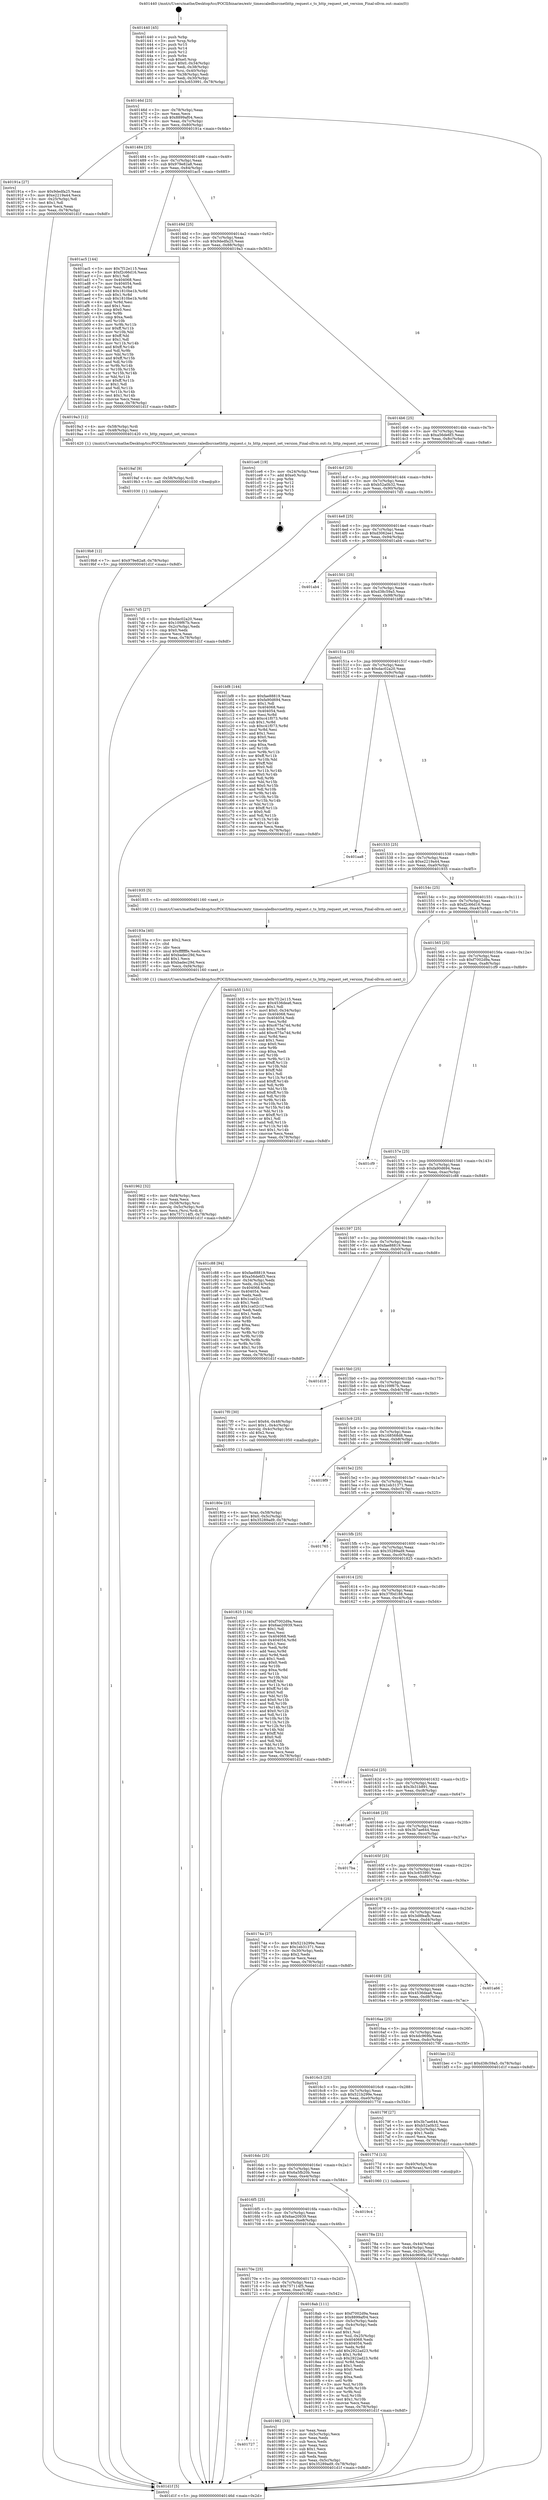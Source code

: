 digraph "0x401440" {
  label = "0x401440 (/mnt/c/Users/mathe/Desktop/tcc/POCII/binaries/extr_timescaledbsrcnethttp_request.c_ts_http_request_set_version_Final-ollvm.out::main(0))"
  labelloc = "t"
  node[shape=record]

  Entry [label="",width=0.3,height=0.3,shape=circle,fillcolor=black,style=filled]
  "0x40146d" [label="{
     0x40146d [23]\l
     | [instrs]\l
     &nbsp;&nbsp;0x40146d \<+3\>: mov -0x78(%rbp),%eax\l
     &nbsp;&nbsp;0x401470 \<+2\>: mov %eax,%ecx\l
     &nbsp;&nbsp;0x401472 \<+6\>: sub $0x8899af04,%ecx\l
     &nbsp;&nbsp;0x401478 \<+3\>: mov %eax,-0x7c(%rbp)\l
     &nbsp;&nbsp;0x40147b \<+3\>: mov %ecx,-0x80(%rbp)\l
     &nbsp;&nbsp;0x40147e \<+6\>: je 000000000040191a \<main+0x4da\>\l
  }"]
  "0x40191a" [label="{
     0x40191a [27]\l
     | [instrs]\l
     &nbsp;&nbsp;0x40191a \<+5\>: mov $0x9dedfa25,%eax\l
     &nbsp;&nbsp;0x40191f \<+5\>: mov $0xe2219a44,%ecx\l
     &nbsp;&nbsp;0x401924 \<+3\>: mov -0x25(%rbp),%dl\l
     &nbsp;&nbsp;0x401927 \<+3\>: test $0x1,%dl\l
     &nbsp;&nbsp;0x40192a \<+3\>: cmovne %ecx,%eax\l
     &nbsp;&nbsp;0x40192d \<+3\>: mov %eax,-0x78(%rbp)\l
     &nbsp;&nbsp;0x401930 \<+5\>: jmp 0000000000401d1f \<main+0x8df\>\l
  }"]
  "0x401484" [label="{
     0x401484 [25]\l
     | [instrs]\l
     &nbsp;&nbsp;0x401484 \<+5\>: jmp 0000000000401489 \<main+0x49\>\l
     &nbsp;&nbsp;0x401489 \<+3\>: mov -0x7c(%rbp),%eax\l
     &nbsp;&nbsp;0x40148c \<+5\>: sub $0x979e82a8,%eax\l
     &nbsp;&nbsp;0x401491 \<+6\>: mov %eax,-0x84(%rbp)\l
     &nbsp;&nbsp;0x401497 \<+6\>: je 0000000000401ac5 \<main+0x685\>\l
  }"]
  Exit [label="",width=0.3,height=0.3,shape=circle,fillcolor=black,style=filled,peripheries=2]
  "0x401ac5" [label="{
     0x401ac5 [144]\l
     | [instrs]\l
     &nbsp;&nbsp;0x401ac5 \<+5\>: mov $0x7f12e115,%eax\l
     &nbsp;&nbsp;0x401aca \<+5\>: mov $0xf2c66d16,%ecx\l
     &nbsp;&nbsp;0x401acf \<+2\>: mov $0x1,%dl\l
     &nbsp;&nbsp;0x401ad1 \<+7\>: mov 0x404068,%esi\l
     &nbsp;&nbsp;0x401ad8 \<+7\>: mov 0x404054,%edi\l
     &nbsp;&nbsp;0x401adf \<+3\>: mov %esi,%r8d\l
     &nbsp;&nbsp;0x401ae2 \<+7\>: add $0x1810be1b,%r8d\l
     &nbsp;&nbsp;0x401ae9 \<+4\>: sub $0x1,%r8d\l
     &nbsp;&nbsp;0x401aed \<+7\>: sub $0x1810be1b,%r8d\l
     &nbsp;&nbsp;0x401af4 \<+4\>: imul %r8d,%esi\l
     &nbsp;&nbsp;0x401af8 \<+3\>: and $0x1,%esi\l
     &nbsp;&nbsp;0x401afb \<+3\>: cmp $0x0,%esi\l
     &nbsp;&nbsp;0x401afe \<+4\>: sete %r9b\l
     &nbsp;&nbsp;0x401b02 \<+3\>: cmp $0xa,%edi\l
     &nbsp;&nbsp;0x401b05 \<+4\>: setl %r10b\l
     &nbsp;&nbsp;0x401b09 \<+3\>: mov %r9b,%r11b\l
     &nbsp;&nbsp;0x401b0c \<+4\>: xor $0xff,%r11b\l
     &nbsp;&nbsp;0x401b10 \<+3\>: mov %r10b,%bl\l
     &nbsp;&nbsp;0x401b13 \<+3\>: xor $0xff,%bl\l
     &nbsp;&nbsp;0x401b16 \<+3\>: xor $0x1,%dl\l
     &nbsp;&nbsp;0x401b19 \<+3\>: mov %r11b,%r14b\l
     &nbsp;&nbsp;0x401b1c \<+4\>: and $0xff,%r14b\l
     &nbsp;&nbsp;0x401b20 \<+3\>: and %dl,%r9b\l
     &nbsp;&nbsp;0x401b23 \<+3\>: mov %bl,%r15b\l
     &nbsp;&nbsp;0x401b26 \<+4\>: and $0xff,%r15b\l
     &nbsp;&nbsp;0x401b2a \<+3\>: and %dl,%r10b\l
     &nbsp;&nbsp;0x401b2d \<+3\>: or %r9b,%r14b\l
     &nbsp;&nbsp;0x401b30 \<+3\>: or %r10b,%r15b\l
     &nbsp;&nbsp;0x401b33 \<+3\>: xor %r15b,%r14b\l
     &nbsp;&nbsp;0x401b36 \<+3\>: or %bl,%r11b\l
     &nbsp;&nbsp;0x401b39 \<+4\>: xor $0xff,%r11b\l
     &nbsp;&nbsp;0x401b3d \<+3\>: or $0x1,%dl\l
     &nbsp;&nbsp;0x401b40 \<+3\>: and %dl,%r11b\l
     &nbsp;&nbsp;0x401b43 \<+3\>: or %r11b,%r14b\l
     &nbsp;&nbsp;0x401b46 \<+4\>: test $0x1,%r14b\l
     &nbsp;&nbsp;0x401b4a \<+3\>: cmovne %ecx,%eax\l
     &nbsp;&nbsp;0x401b4d \<+3\>: mov %eax,-0x78(%rbp)\l
     &nbsp;&nbsp;0x401b50 \<+5\>: jmp 0000000000401d1f \<main+0x8df\>\l
  }"]
  "0x40149d" [label="{
     0x40149d [25]\l
     | [instrs]\l
     &nbsp;&nbsp;0x40149d \<+5\>: jmp 00000000004014a2 \<main+0x62\>\l
     &nbsp;&nbsp;0x4014a2 \<+3\>: mov -0x7c(%rbp),%eax\l
     &nbsp;&nbsp;0x4014a5 \<+5\>: sub $0x9dedfa25,%eax\l
     &nbsp;&nbsp;0x4014aa \<+6\>: mov %eax,-0x88(%rbp)\l
     &nbsp;&nbsp;0x4014b0 \<+6\>: je 00000000004019a3 \<main+0x563\>\l
  }"]
  "0x4019b8" [label="{
     0x4019b8 [12]\l
     | [instrs]\l
     &nbsp;&nbsp;0x4019b8 \<+7\>: movl $0x979e82a8,-0x78(%rbp)\l
     &nbsp;&nbsp;0x4019bf \<+5\>: jmp 0000000000401d1f \<main+0x8df\>\l
  }"]
  "0x4019a3" [label="{
     0x4019a3 [12]\l
     | [instrs]\l
     &nbsp;&nbsp;0x4019a3 \<+4\>: mov -0x58(%rbp),%rdi\l
     &nbsp;&nbsp;0x4019a7 \<+3\>: mov -0x48(%rbp),%esi\l
     &nbsp;&nbsp;0x4019aa \<+5\>: call 0000000000401420 \<ts_http_request_set_version\>\l
     | [calls]\l
     &nbsp;&nbsp;0x401420 \{1\} (/mnt/c/Users/mathe/Desktop/tcc/POCII/binaries/extr_timescaledbsrcnethttp_request.c_ts_http_request_set_version_Final-ollvm.out::ts_http_request_set_version)\l
  }"]
  "0x4014b6" [label="{
     0x4014b6 [25]\l
     | [instrs]\l
     &nbsp;&nbsp;0x4014b6 \<+5\>: jmp 00000000004014bb \<main+0x7b\>\l
     &nbsp;&nbsp;0x4014bb \<+3\>: mov -0x7c(%rbp),%eax\l
     &nbsp;&nbsp;0x4014be \<+5\>: sub $0xa56de6f3,%eax\l
     &nbsp;&nbsp;0x4014c3 \<+6\>: mov %eax,-0x8c(%rbp)\l
     &nbsp;&nbsp;0x4014c9 \<+6\>: je 0000000000401ce6 \<main+0x8a6\>\l
  }"]
  "0x4019af" [label="{
     0x4019af [9]\l
     | [instrs]\l
     &nbsp;&nbsp;0x4019af \<+4\>: mov -0x58(%rbp),%rdi\l
     &nbsp;&nbsp;0x4019b3 \<+5\>: call 0000000000401030 \<free@plt\>\l
     | [calls]\l
     &nbsp;&nbsp;0x401030 \{1\} (unknown)\l
  }"]
  "0x401ce6" [label="{
     0x401ce6 [19]\l
     | [instrs]\l
     &nbsp;&nbsp;0x401ce6 \<+3\>: mov -0x24(%rbp),%eax\l
     &nbsp;&nbsp;0x401ce9 \<+7\>: add $0xe0,%rsp\l
     &nbsp;&nbsp;0x401cf0 \<+1\>: pop %rbx\l
     &nbsp;&nbsp;0x401cf1 \<+2\>: pop %r12\l
     &nbsp;&nbsp;0x401cf3 \<+2\>: pop %r14\l
     &nbsp;&nbsp;0x401cf5 \<+2\>: pop %r15\l
     &nbsp;&nbsp;0x401cf7 \<+1\>: pop %rbp\l
     &nbsp;&nbsp;0x401cf8 \<+1\>: ret\l
  }"]
  "0x4014cf" [label="{
     0x4014cf [25]\l
     | [instrs]\l
     &nbsp;&nbsp;0x4014cf \<+5\>: jmp 00000000004014d4 \<main+0x94\>\l
     &nbsp;&nbsp;0x4014d4 \<+3\>: mov -0x7c(%rbp),%eax\l
     &nbsp;&nbsp;0x4014d7 \<+5\>: sub $0xb52a0b32,%eax\l
     &nbsp;&nbsp;0x4014dc \<+6\>: mov %eax,-0x90(%rbp)\l
     &nbsp;&nbsp;0x4014e2 \<+6\>: je 00000000004017d5 \<main+0x395\>\l
  }"]
  "0x401727" [label="{
     0x401727\l
  }", style=dashed]
  "0x4017d5" [label="{
     0x4017d5 [27]\l
     | [instrs]\l
     &nbsp;&nbsp;0x4017d5 \<+5\>: mov $0xdac02a20,%eax\l
     &nbsp;&nbsp;0x4017da \<+5\>: mov $0x109f67b,%ecx\l
     &nbsp;&nbsp;0x4017df \<+3\>: mov -0x2c(%rbp),%edx\l
     &nbsp;&nbsp;0x4017e2 \<+3\>: cmp $0x0,%edx\l
     &nbsp;&nbsp;0x4017e5 \<+3\>: cmove %ecx,%eax\l
     &nbsp;&nbsp;0x4017e8 \<+3\>: mov %eax,-0x78(%rbp)\l
     &nbsp;&nbsp;0x4017eb \<+5\>: jmp 0000000000401d1f \<main+0x8df\>\l
  }"]
  "0x4014e8" [label="{
     0x4014e8 [25]\l
     | [instrs]\l
     &nbsp;&nbsp;0x4014e8 \<+5\>: jmp 00000000004014ed \<main+0xad\>\l
     &nbsp;&nbsp;0x4014ed \<+3\>: mov -0x7c(%rbp),%eax\l
     &nbsp;&nbsp;0x4014f0 \<+5\>: sub $0xd3062ee1,%eax\l
     &nbsp;&nbsp;0x4014f5 \<+6\>: mov %eax,-0x94(%rbp)\l
     &nbsp;&nbsp;0x4014fb \<+6\>: je 0000000000401ab4 \<main+0x674\>\l
  }"]
  "0x401982" [label="{
     0x401982 [33]\l
     | [instrs]\l
     &nbsp;&nbsp;0x401982 \<+2\>: xor %eax,%eax\l
     &nbsp;&nbsp;0x401984 \<+3\>: mov -0x5c(%rbp),%ecx\l
     &nbsp;&nbsp;0x401987 \<+2\>: mov %eax,%edx\l
     &nbsp;&nbsp;0x401989 \<+2\>: sub %ecx,%edx\l
     &nbsp;&nbsp;0x40198b \<+2\>: mov %eax,%ecx\l
     &nbsp;&nbsp;0x40198d \<+3\>: sub $0x1,%ecx\l
     &nbsp;&nbsp;0x401990 \<+2\>: add %ecx,%edx\l
     &nbsp;&nbsp;0x401992 \<+2\>: sub %edx,%eax\l
     &nbsp;&nbsp;0x401994 \<+3\>: mov %eax,-0x5c(%rbp)\l
     &nbsp;&nbsp;0x401997 \<+7\>: movl $0x35289ad9,-0x78(%rbp)\l
     &nbsp;&nbsp;0x40199e \<+5\>: jmp 0000000000401d1f \<main+0x8df\>\l
  }"]
  "0x401ab4" [label="{
     0x401ab4\l
  }", style=dashed]
  "0x401501" [label="{
     0x401501 [25]\l
     | [instrs]\l
     &nbsp;&nbsp;0x401501 \<+5\>: jmp 0000000000401506 \<main+0xc6\>\l
     &nbsp;&nbsp;0x401506 \<+3\>: mov -0x7c(%rbp),%eax\l
     &nbsp;&nbsp;0x401509 \<+5\>: sub $0xd38c59a5,%eax\l
     &nbsp;&nbsp;0x40150e \<+6\>: mov %eax,-0x98(%rbp)\l
     &nbsp;&nbsp;0x401514 \<+6\>: je 0000000000401bf8 \<main+0x7b8\>\l
  }"]
  "0x401962" [label="{
     0x401962 [32]\l
     | [instrs]\l
     &nbsp;&nbsp;0x401962 \<+6\>: mov -0xf4(%rbp),%ecx\l
     &nbsp;&nbsp;0x401968 \<+3\>: imul %eax,%ecx\l
     &nbsp;&nbsp;0x40196b \<+4\>: mov -0x58(%rbp),%rsi\l
     &nbsp;&nbsp;0x40196f \<+4\>: movslq -0x5c(%rbp),%rdi\l
     &nbsp;&nbsp;0x401973 \<+3\>: mov %ecx,(%rsi,%rdi,4)\l
     &nbsp;&nbsp;0x401976 \<+7\>: movl $0x757114f5,-0x78(%rbp)\l
     &nbsp;&nbsp;0x40197d \<+5\>: jmp 0000000000401d1f \<main+0x8df\>\l
  }"]
  "0x401bf8" [label="{
     0x401bf8 [144]\l
     | [instrs]\l
     &nbsp;&nbsp;0x401bf8 \<+5\>: mov $0xfae88819,%eax\l
     &nbsp;&nbsp;0x401bfd \<+5\>: mov $0xfa90d694,%ecx\l
     &nbsp;&nbsp;0x401c02 \<+2\>: mov $0x1,%dl\l
     &nbsp;&nbsp;0x401c04 \<+7\>: mov 0x404068,%esi\l
     &nbsp;&nbsp;0x401c0b \<+7\>: mov 0x404054,%edi\l
     &nbsp;&nbsp;0x401c12 \<+3\>: mov %esi,%r8d\l
     &nbsp;&nbsp;0x401c15 \<+7\>: add $0xc41f073,%r8d\l
     &nbsp;&nbsp;0x401c1c \<+4\>: sub $0x1,%r8d\l
     &nbsp;&nbsp;0x401c20 \<+7\>: sub $0xc41f073,%r8d\l
     &nbsp;&nbsp;0x401c27 \<+4\>: imul %r8d,%esi\l
     &nbsp;&nbsp;0x401c2b \<+3\>: and $0x1,%esi\l
     &nbsp;&nbsp;0x401c2e \<+3\>: cmp $0x0,%esi\l
     &nbsp;&nbsp;0x401c31 \<+4\>: sete %r9b\l
     &nbsp;&nbsp;0x401c35 \<+3\>: cmp $0xa,%edi\l
     &nbsp;&nbsp;0x401c38 \<+4\>: setl %r10b\l
     &nbsp;&nbsp;0x401c3c \<+3\>: mov %r9b,%r11b\l
     &nbsp;&nbsp;0x401c3f \<+4\>: xor $0xff,%r11b\l
     &nbsp;&nbsp;0x401c43 \<+3\>: mov %r10b,%bl\l
     &nbsp;&nbsp;0x401c46 \<+3\>: xor $0xff,%bl\l
     &nbsp;&nbsp;0x401c49 \<+3\>: xor $0x0,%dl\l
     &nbsp;&nbsp;0x401c4c \<+3\>: mov %r11b,%r14b\l
     &nbsp;&nbsp;0x401c4f \<+4\>: and $0x0,%r14b\l
     &nbsp;&nbsp;0x401c53 \<+3\>: and %dl,%r9b\l
     &nbsp;&nbsp;0x401c56 \<+3\>: mov %bl,%r15b\l
     &nbsp;&nbsp;0x401c59 \<+4\>: and $0x0,%r15b\l
     &nbsp;&nbsp;0x401c5d \<+3\>: and %dl,%r10b\l
     &nbsp;&nbsp;0x401c60 \<+3\>: or %r9b,%r14b\l
     &nbsp;&nbsp;0x401c63 \<+3\>: or %r10b,%r15b\l
     &nbsp;&nbsp;0x401c66 \<+3\>: xor %r15b,%r14b\l
     &nbsp;&nbsp;0x401c69 \<+3\>: or %bl,%r11b\l
     &nbsp;&nbsp;0x401c6c \<+4\>: xor $0xff,%r11b\l
     &nbsp;&nbsp;0x401c70 \<+3\>: or $0x0,%dl\l
     &nbsp;&nbsp;0x401c73 \<+3\>: and %dl,%r11b\l
     &nbsp;&nbsp;0x401c76 \<+3\>: or %r11b,%r14b\l
     &nbsp;&nbsp;0x401c79 \<+4\>: test $0x1,%r14b\l
     &nbsp;&nbsp;0x401c7d \<+3\>: cmovne %ecx,%eax\l
     &nbsp;&nbsp;0x401c80 \<+3\>: mov %eax,-0x78(%rbp)\l
     &nbsp;&nbsp;0x401c83 \<+5\>: jmp 0000000000401d1f \<main+0x8df\>\l
  }"]
  "0x40151a" [label="{
     0x40151a [25]\l
     | [instrs]\l
     &nbsp;&nbsp;0x40151a \<+5\>: jmp 000000000040151f \<main+0xdf\>\l
     &nbsp;&nbsp;0x40151f \<+3\>: mov -0x7c(%rbp),%eax\l
     &nbsp;&nbsp;0x401522 \<+5\>: sub $0xdac02a20,%eax\l
     &nbsp;&nbsp;0x401527 \<+6\>: mov %eax,-0x9c(%rbp)\l
     &nbsp;&nbsp;0x40152d \<+6\>: je 0000000000401aa8 \<main+0x668\>\l
  }"]
  "0x40193a" [label="{
     0x40193a [40]\l
     | [instrs]\l
     &nbsp;&nbsp;0x40193a \<+5\>: mov $0x2,%ecx\l
     &nbsp;&nbsp;0x40193f \<+1\>: cltd\l
     &nbsp;&nbsp;0x401940 \<+2\>: idiv %ecx\l
     &nbsp;&nbsp;0x401942 \<+6\>: imul $0xfffffffe,%edx,%ecx\l
     &nbsp;&nbsp;0x401948 \<+6\>: add $0xbadec29d,%ecx\l
     &nbsp;&nbsp;0x40194e \<+3\>: add $0x1,%ecx\l
     &nbsp;&nbsp;0x401951 \<+6\>: sub $0xbadec29d,%ecx\l
     &nbsp;&nbsp;0x401957 \<+6\>: mov %ecx,-0xf4(%rbp)\l
     &nbsp;&nbsp;0x40195d \<+5\>: call 0000000000401160 \<next_i\>\l
     | [calls]\l
     &nbsp;&nbsp;0x401160 \{1\} (/mnt/c/Users/mathe/Desktop/tcc/POCII/binaries/extr_timescaledbsrcnethttp_request.c_ts_http_request_set_version_Final-ollvm.out::next_i)\l
  }"]
  "0x401aa8" [label="{
     0x401aa8\l
  }", style=dashed]
  "0x401533" [label="{
     0x401533 [25]\l
     | [instrs]\l
     &nbsp;&nbsp;0x401533 \<+5\>: jmp 0000000000401538 \<main+0xf8\>\l
     &nbsp;&nbsp;0x401538 \<+3\>: mov -0x7c(%rbp),%eax\l
     &nbsp;&nbsp;0x40153b \<+5\>: sub $0xe2219a44,%eax\l
     &nbsp;&nbsp;0x401540 \<+6\>: mov %eax,-0xa0(%rbp)\l
     &nbsp;&nbsp;0x401546 \<+6\>: je 0000000000401935 \<main+0x4f5\>\l
  }"]
  "0x40170e" [label="{
     0x40170e [25]\l
     | [instrs]\l
     &nbsp;&nbsp;0x40170e \<+5\>: jmp 0000000000401713 \<main+0x2d3\>\l
     &nbsp;&nbsp;0x401713 \<+3\>: mov -0x7c(%rbp),%eax\l
     &nbsp;&nbsp;0x401716 \<+5\>: sub $0x757114f5,%eax\l
     &nbsp;&nbsp;0x40171b \<+6\>: mov %eax,-0xec(%rbp)\l
     &nbsp;&nbsp;0x401721 \<+6\>: je 0000000000401982 \<main+0x542\>\l
  }"]
  "0x401935" [label="{
     0x401935 [5]\l
     | [instrs]\l
     &nbsp;&nbsp;0x401935 \<+5\>: call 0000000000401160 \<next_i\>\l
     | [calls]\l
     &nbsp;&nbsp;0x401160 \{1\} (/mnt/c/Users/mathe/Desktop/tcc/POCII/binaries/extr_timescaledbsrcnethttp_request.c_ts_http_request_set_version_Final-ollvm.out::next_i)\l
  }"]
  "0x40154c" [label="{
     0x40154c [25]\l
     | [instrs]\l
     &nbsp;&nbsp;0x40154c \<+5\>: jmp 0000000000401551 \<main+0x111\>\l
     &nbsp;&nbsp;0x401551 \<+3\>: mov -0x7c(%rbp),%eax\l
     &nbsp;&nbsp;0x401554 \<+5\>: sub $0xf2c66d16,%eax\l
     &nbsp;&nbsp;0x401559 \<+6\>: mov %eax,-0xa4(%rbp)\l
     &nbsp;&nbsp;0x40155f \<+6\>: je 0000000000401b55 \<main+0x715\>\l
  }"]
  "0x4018ab" [label="{
     0x4018ab [111]\l
     | [instrs]\l
     &nbsp;&nbsp;0x4018ab \<+5\>: mov $0xf7002d9a,%eax\l
     &nbsp;&nbsp;0x4018b0 \<+5\>: mov $0x8899af04,%ecx\l
     &nbsp;&nbsp;0x4018b5 \<+3\>: mov -0x5c(%rbp),%edx\l
     &nbsp;&nbsp;0x4018b8 \<+3\>: cmp -0x4c(%rbp),%edx\l
     &nbsp;&nbsp;0x4018bb \<+4\>: setl %sil\l
     &nbsp;&nbsp;0x4018bf \<+4\>: and $0x1,%sil\l
     &nbsp;&nbsp;0x4018c3 \<+4\>: mov %sil,-0x25(%rbp)\l
     &nbsp;&nbsp;0x4018c7 \<+7\>: mov 0x404068,%edx\l
     &nbsp;&nbsp;0x4018ce \<+7\>: mov 0x404054,%edi\l
     &nbsp;&nbsp;0x4018d5 \<+3\>: mov %edx,%r8d\l
     &nbsp;&nbsp;0x4018d8 \<+7\>: add $0x2922ad23,%r8d\l
     &nbsp;&nbsp;0x4018df \<+4\>: sub $0x1,%r8d\l
     &nbsp;&nbsp;0x4018e3 \<+7\>: sub $0x2922ad23,%r8d\l
     &nbsp;&nbsp;0x4018ea \<+4\>: imul %r8d,%edx\l
     &nbsp;&nbsp;0x4018ee \<+3\>: and $0x1,%edx\l
     &nbsp;&nbsp;0x4018f1 \<+3\>: cmp $0x0,%edx\l
     &nbsp;&nbsp;0x4018f4 \<+4\>: sete %sil\l
     &nbsp;&nbsp;0x4018f8 \<+3\>: cmp $0xa,%edi\l
     &nbsp;&nbsp;0x4018fb \<+4\>: setl %r9b\l
     &nbsp;&nbsp;0x4018ff \<+3\>: mov %sil,%r10b\l
     &nbsp;&nbsp;0x401902 \<+3\>: and %r9b,%r10b\l
     &nbsp;&nbsp;0x401905 \<+3\>: xor %r9b,%sil\l
     &nbsp;&nbsp;0x401908 \<+3\>: or %sil,%r10b\l
     &nbsp;&nbsp;0x40190b \<+4\>: test $0x1,%r10b\l
     &nbsp;&nbsp;0x40190f \<+3\>: cmovne %ecx,%eax\l
     &nbsp;&nbsp;0x401912 \<+3\>: mov %eax,-0x78(%rbp)\l
     &nbsp;&nbsp;0x401915 \<+5\>: jmp 0000000000401d1f \<main+0x8df\>\l
  }"]
  "0x401b55" [label="{
     0x401b55 [151]\l
     | [instrs]\l
     &nbsp;&nbsp;0x401b55 \<+5\>: mov $0x7f12e115,%eax\l
     &nbsp;&nbsp;0x401b5a \<+5\>: mov $0x4536dea6,%ecx\l
     &nbsp;&nbsp;0x401b5f \<+2\>: mov $0x1,%dl\l
     &nbsp;&nbsp;0x401b61 \<+7\>: movl $0x0,-0x34(%rbp)\l
     &nbsp;&nbsp;0x401b68 \<+7\>: mov 0x404068,%esi\l
     &nbsp;&nbsp;0x401b6f \<+7\>: mov 0x404054,%edi\l
     &nbsp;&nbsp;0x401b76 \<+3\>: mov %esi,%r8d\l
     &nbsp;&nbsp;0x401b79 \<+7\>: sub $0xc675a74d,%r8d\l
     &nbsp;&nbsp;0x401b80 \<+4\>: sub $0x1,%r8d\l
     &nbsp;&nbsp;0x401b84 \<+7\>: add $0xc675a74d,%r8d\l
     &nbsp;&nbsp;0x401b8b \<+4\>: imul %r8d,%esi\l
     &nbsp;&nbsp;0x401b8f \<+3\>: and $0x1,%esi\l
     &nbsp;&nbsp;0x401b92 \<+3\>: cmp $0x0,%esi\l
     &nbsp;&nbsp;0x401b95 \<+4\>: sete %r9b\l
     &nbsp;&nbsp;0x401b99 \<+3\>: cmp $0xa,%edi\l
     &nbsp;&nbsp;0x401b9c \<+4\>: setl %r10b\l
     &nbsp;&nbsp;0x401ba0 \<+3\>: mov %r9b,%r11b\l
     &nbsp;&nbsp;0x401ba3 \<+4\>: xor $0xff,%r11b\l
     &nbsp;&nbsp;0x401ba7 \<+3\>: mov %r10b,%bl\l
     &nbsp;&nbsp;0x401baa \<+3\>: xor $0xff,%bl\l
     &nbsp;&nbsp;0x401bad \<+3\>: xor $0x1,%dl\l
     &nbsp;&nbsp;0x401bb0 \<+3\>: mov %r11b,%r14b\l
     &nbsp;&nbsp;0x401bb3 \<+4\>: and $0xff,%r14b\l
     &nbsp;&nbsp;0x401bb7 \<+3\>: and %dl,%r9b\l
     &nbsp;&nbsp;0x401bba \<+3\>: mov %bl,%r15b\l
     &nbsp;&nbsp;0x401bbd \<+4\>: and $0xff,%r15b\l
     &nbsp;&nbsp;0x401bc1 \<+3\>: and %dl,%r10b\l
     &nbsp;&nbsp;0x401bc4 \<+3\>: or %r9b,%r14b\l
     &nbsp;&nbsp;0x401bc7 \<+3\>: or %r10b,%r15b\l
     &nbsp;&nbsp;0x401bca \<+3\>: xor %r15b,%r14b\l
     &nbsp;&nbsp;0x401bcd \<+3\>: or %bl,%r11b\l
     &nbsp;&nbsp;0x401bd0 \<+4\>: xor $0xff,%r11b\l
     &nbsp;&nbsp;0x401bd4 \<+3\>: or $0x1,%dl\l
     &nbsp;&nbsp;0x401bd7 \<+3\>: and %dl,%r11b\l
     &nbsp;&nbsp;0x401bda \<+3\>: or %r11b,%r14b\l
     &nbsp;&nbsp;0x401bdd \<+4\>: test $0x1,%r14b\l
     &nbsp;&nbsp;0x401be1 \<+3\>: cmovne %ecx,%eax\l
     &nbsp;&nbsp;0x401be4 \<+3\>: mov %eax,-0x78(%rbp)\l
     &nbsp;&nbsp;0x401be7 \<+5\>: jmp 0000000000401d1f \<main+0x8df\>\l
  }"]
  "0x401565" [label="{
     0x401565 [25]\l
     | [instrs]\l
     &nbsp;&nbsp;0x401565 \<+5\>: jmp 000000000040156a \<main+0x12a\>\l
     &nbsp;&nbsp;0x40156a \<+3\>: mov -0x7c(%rbp),%eax\l
     &nbsp;&nbsp;0x40156d \<+5\>: sub $0xf7002d9a,%eax\l
     &nbsp;&nbsp;0x401572 \<+6\>: mov %eax,-0xa8(%rbp)\l
     &nbsp;&nbsp;0x401578 \<+6\>: je 0000000000401cf9 \<main+0x8b9\>\l
  }"]
  "0x4016f5" [label="{
     0x4016f5 [25]\l
     | [instrs]\l
     &nbsp;&nbsp;0x4016f5 \<+5\>: jmp 00000000004016fa \<main+0x2ba\>\l
     &nbsp;&nbsp;0x4016fa \<+3\>: mov -0x7c(%rbp),%eax\l
     &nbsp;&nbsp;0x4016fd \<+5\>: sub $0x6ae20939,%eax\l
     &nbsp;&nbsp;0x401702 \<+6\>: mov %eax,-0xe8(%rbp)\l
     &nbsp;&nbsp;0x401708 \<+6\>: je 00000000004018ab \<main+0x46b\>\l
  }"]
  "0x401cf9" [label="{
     0x401cf9\l
  }", style=dashed]
  "0x40157e" [label="{
     0x40157e [25]\l
     | [instrs]\l
     &nbsp;&nbsp;0x40157e \<+5\>: jmp 0000000000401583 \<main+0x143\>\l
     &nbsp;&nbsp;0x401583 \<+3\>: mov -0x7c(%rbp),%eax\l
     &nbsp;&nbsp;0x401586 \<+5\>: sub $0xfa90d694,%eax\l
     &nbsp;&nbsp;0x40158b \<+6\>: mov %eax,-0xac(%rbp)\l
     &nbsp;&nbsp;0x401591 \<+6\>: je 0000000000401c88 \<main+0x848\>\l
  }"]
  "0x4019c4" [label="{
     0x4019c4\l
  }", style=dashed]
  "0x401c88" [label="{
     0x401c88 [94]\l
     | [instrs]\l
     &nbsp;&nbsp;0x401c88 \<+5\>: mov $0xfae88819,%eax\l
     &nbsp;&nbsp;0x401c8d \<+5\>: mov $0xa56de6f3,%ecx\l
     &nbsp;&nbsp;0x401c92 \<+3\>: mov -0x34(%rbp),%edx\l
     &nbsp;&nbsp;0x401c95 \<+3\>: mov %edx,-0x24(%rbp)\l
     &nbsp;&nbsp;0x401c98 \<+7\>: mov 0x404068,%edx\l
     &nbsp;&nbsp;0x401c9f \<+7\>: mov 0x404054,%esi\l
     &nbsp;&nbsp;0x401ca6 \<+2\>: mov %edx,%edi\l
     &nbsp;&nbsp;0x401ca8 \<+6\>: sub $0x1ca02c1f,%edi\l
     &nbsp;&nbsp;0x401cae \<+3\>: sub $0x1,%edi\l
     &nbsp;&nbsp;0x401cb1 \<+6\>: add $0x1ca02c1f,%edi\l
     &nbsp;&nbsp;0x401cb7 \<+3\>: imul %edi,%edx\l
     &nbsp;&nbsp;0x401cba \<+3\>: and $0x1,%edx\l
     &nbsp;&nbsp;0x401cbd \<+3\>: cmp $0x0,%edx\l
     &nbsp;&nbsp;0x401cc0 \<+4\>: sete %r8b\l
     &nbsp;&nbsp;0x401cc4 \<+3\>: cmp $0xa,%esi\l
     &nbsp;&nbsp;0x401cc7 \<+4\>: setl %r9b\l
     &nbsp;&nbsp;0x401ccb \<+3\>: mov %r8b,%r10b\l
     &nbsp;&nbsp;0x401cce \<+3\>: and %r9b,%r10b\l
     &nbsp;&nbsp;0x401cd1 \<+3\>: xor %r9b,%r8b\l
     &nbsp;&nbsp;0x401cd4 \<+3\>: or %r8b,%r10b\l
     &nbsp;&nbsp;0x401cd7 \<+4\>: test $0x1,%r10b\l
     &nbsp;&nbsp;0x401cdb \<+3\>: cmovne %ecx,%eax\l
     &nbsp;&nbsp;0x401cde \<+3\>: mov %eax,-0x78(%rbp)\l
     &nbsp;&nbsp;0x401ce1 \<+5\>: jmp 0000000000401d1f \<main+0x8df\>\l
  }"]
  "0x401597" [label="{
     0x401597 [25]\l
     | [instrs]\l
     &nbsp;&nbsp;0x401597 \<+5\>: jmp 000000000040159c \<main+0x15c\>\l
     &nbsp;&nbsp;0x40159c \<+3\>: mov -0x7c(%rbp),%eax\l
     &nbsp;&nbsp;0x40159f \<+5\>: sub $0xfae88819,%eax\l
     &nbsp;&nbsp;0x4015a4 \<+6\>: mov %eax,-0xb0(%rbp)\l
     &nbsp;&nbsp;0x4015aa \<+6\>: je 0000000000401d18 \<main+0x8d8\>\l
  }"]
  "0x40180e" [label="{
     0x40180e [23]\l
     | [instrs]\l
     &nbsp;&nbsp;0x40180e \<+4\>: mov %rax,-0x58(%rbp)\l
     &nbsp;&nbsp;0x401812 \<+7\>: movl $0x0,-0x5c(%rbp)\l
     &nbsp;&nbsp;0x401819 \<+7\>: movl $0x35289ad9,-0x78(%rbp)\l
     &nbsp;&nbsp;0x401820 \<+5\>: jmp 0000000000401d1f \<main+0x8df\>\l
  }"]
  "0x401d18" [label="{
     0x401d18\l
  }", style=dashed]
  "0x4015b0" [label="{
     0x4015b0 [25]\l
     | [instrs]\l
     &nbsp;&nbsp;0x4015b0 \<+5\>: jmp 00000000004015b5 \<main+0x175\>\l
     &nbsp;&nbsp;0x4015b5 \<+3\>: mov -0x7c(%rbp),%eax\l
     &nbsp;&nbsp;0x4015b8 \<+5\>: sub $0x109f67b,%eax\l
     &nbsp;&nbsp;0x4015bd \<+6\>: mov %eax,-0xb4(%rbp)\l
     &nbsp;&nbsp;0x4015c3 \<+6\>: je 00000000004017f0 \<main+0x3b0\>\l
  }"]
  "0x40178a" [label="{
     0x40178a [21]\l
     | [instrs]\l
     &nbsp;&nbsp;0x40178a \<+3\>: mov %eax,-0x44(%rbp)\l
     &nbsp;&nbsp;0x40178d \<+3\>: mov -0x44(%rbp),%eax\l
     &nbsp;&nbsp;0x401790 \<+3\>: mov %eax,-0x2c(%rbp)\l
     &nbsp;&nbsp;0x401793 \<+7\>: movl $0x4dc969fa,-0x78(%rbp)\l
     &nbsp;&nbsp;0x40179a \<+5\>: jmp 0000000000401d1f \<main+0x8df\>\l
  }"]
  "0x4017f0" [label="{
     0x4017f0 [30]\l
     | [instrs]\l
     &nbsp;&nbsp;0x4017f0 \<+7\>: movl $0x64,-0x48(%rbp)\l
     &nbsp;&nbsp;0x4017f7 \<+7\>: movl $0x1,-0x4c(%rbp)\l
     &nbsp;&nbsp;0x4017fe \<+4\>: movslq -0x4c(%rbp),%rax\l
     &nbsp;&nbsp;0x401802 \<+4\>: shl $0x2,%rax\l
     &nbsp;&nbsp;0x401806 \<+3\>: mov %rax,%rdi\l
     &nbsp;&nbsp;0x401809 \<+5\>: call 0000000000401050 \<malloc@plt\>\l
     | [calls]\l
     &nbsp;&nbsp;0x401050 \{1\} (unknown)\l
  }"]
  "0x4015c9" [label="{
     0x4015c9 [25]\l
     | [instrs]\l
     &nbsp;&nbsp;0x4015c9 \<+5\>: jmp 00000000004015ce \<main+0x18e\>\l
     &nbsp;&nbsp;0x4015ce \<+3\>: mov -0x7c(%rbp),%eax\l
     &nbsp;&nbsp;0x4015d1 \<+5\>: sub $0x168568d8,%eax\l
     &nbsp;&nbsp;0x4015d6 \<+6\>: mov %eax,-0xb8(%rbp)\l
     &nbsp;&nbsp;0x4015dc \<+6\>: je 00000000004019f9 \<main+0x5b9\>\l
  }"]
  "0x4016dc" [label="{
     0x4016dc [25]\l
     | [instrs]\l
     &nbsp;&nbsp;0x4016dc \<+5\>: jmp 00000000004016e1 \<main+0x2a1\>\l
     &nbsp;&nbsp;0x4016e1 \<+3\>: mov -0x7c(%rbp),%eax\l
     &nbsp;&nbsp;0x4016e4 \<+5\>: sub $0x6a5fb20b,%eax\l
     &nbsp;&nbsp;0x4016e9 \<+6\>: mov %eax,-0xe4(%rbp)\l
     &nbsp;&nbsp;0x4016ef \<+6\>: je 00000000004019c4 \<main+0x584\>\l
  }"]
  "0x4019f9" [label="{
     0x4019f9\l
  }", style=dashed]
  "0x4015e2" [label="{
     0x4015e2 [25]\l
     | [instrs]\l
     &nbsp;&nbsp;0x4015e2 \<+5\>: jmp 00000000004015e7 \<main+0x1a7\>\l
     &nbsp;&nbsp;0x4015e7 \<+3\>: mov -0x7c(%rbp),%eax\l
     &nbsp;&nbsp;0x4015ea \<+5\>: sub $0x1eb31371,%eax\l
     &nbsp;&nbsp;0x4015ef \<+6\>: mov %eax,-0xbc(%rbp)\l
     &nbsp;&nbsp;0x4015f5 \<+6\>: je 0000000000401765 \<main+0x325\>\l
  }"]
  "0x40177d" [label="{
     0x40177d [13]\l
     | [instrs]\l
     &nbsp;&nbsp;0x40177d \<+4\>: mov -0x40(%rbp),%rax\l
     &nbsp;&nbsp;0x401781 \<+4\>: mov 0x8(%rax),%rdi\l
     &nbsp;&nbsp;0x401785 \<+5\>: call 0000000000401060 \<atoi@plt\>\l
     | [calls]\l
     &nbsp;&nbsp;0x401060 \{1\} (unknown)\l
  }"]
  "0x401765" [label="{
     0x401765\l
  }", style=dashed]
  "0x4015fb" [label="{
     0x4015fb [25]\l
     | [instrs]\l
     &nbsp;&nbsp;0x4015fb \<+5\>: jmp 0000000000401600 \<main+0x1c0\>\l
     &nbsp;&nbsp;0x401600 \<+3\>: mov -0x7c(%rbp),%eax\l
     &nbsp;&nbsp;0x401603 \<+5\>: sub $0x35289ad9,%eax\l
     &nbsp;&nbsp;0x401608 \<+6\>: mov %eax,-0xc0(%rbp)\l
     &nbsp;&nbsp;0x40160e \<+6\>: je 0000000000401825 \<main+0x3e5\>\l
  }"]
  "0x4016c3" [label="{
     0x4016c3 [25]\l
     | [instrs]\l
     &nbsp;&nbsp;0x4016c3 \<+5\>: jmp 00000000004016c8 \<main+0x288\>\l
     &nbsp;&nbsp;0x4016c8 \<+3\>: mov -0x7c(%rbp),%eax\l
     &nbsp;&nbsp;0x4016cb \<+5\>: sub $0x521b299e,%eax\l
     &nbsp;&nbsp;0x4016d0 \<+6\>: mov %eax,-0xe0(%rbp)\l
     &nbsp;&nbsp;0x4016d6 \<+6\>: je 000000000040177d \<main+0x33d\>\l
  }"]
  "0x401825" [label="{
     0x401825 [134]\l
     | [instrs]\l
     &nbsp;&nbsp;0x401825 \<+5\>: mov $0xf7002d9a,%eax\l
     &nbsp;&nbsp;0x40182a \<+5\>: mov $0x6ae20939,%ecx\l
     &nbsp;&nbsp;0x40182f \<+2\>: mov $0x1,%dl\l
     &nbsp;&nbsp;0x401831 \<+2\>: xor %esi,%esi\l
     &nbsp;&nbsp;0x401833 \<+7\>: mov 0x404068,%edi\l
     &nbsp;&nbsp;0x40183a \<+8\>: mov 0x404054,%r8d\l
     &nbsp;&nbsp;0x401842 \<+3\>: sub $0x1,%esi\l
     &nbsp;&nbsp;0x401845 \<+3\>: mov %edi,%r9d\l
     &nbsp;&nbsp;0x401848 \<+3\>: add %esi,%r9d\l
     &nbsp;&nbsp;0x40184b \<+4\>: imul %r9d,%edi\l
     &nbsp;&nbsp;0x40184f \<+3\>: and $0x1,%edi\l
     &nbsp;&nbsp;0x401852 \<+3\>: cmp $0x0,%edi\l
     &nbsp;&nbsp;0x401855 \<+4\>: sete %r10b\l
     &nbsp;&nbsp;0x401859 \<+4\>: cmp $0xa,%r8d\l
     &nbsp;&nbsp;0x40185d \<+4\>: setl %r11b\l
     &nbsp;&nbsp;0x401861 \<+3\>: mov %r10b,%bl\l
     &nbsp;&nbsp;0x401864 \<+3\>: xor $0xff,%bl\l
     &nbsp;&nbsp;0x401867 \<+3\>: mov %r11b,%r14b\l
     &nbsp;&nbsp;0x40186a \<+4\>: xor $0xff,%r14b\l
     &nbsp;&nbsp;0x40186e \<+3\>: xor $0x0,%dl\l
     &nbsp;&nbsp;0x401871 \<+3\>: mov %bl,%r15b\l
     &nbsp;&nbsp;0x401874 \<+4\>: and $0x0,%r15b\l
     &nbsp;&nbsp;0x401878 \<+3\>: and %dl,%r10b\l
     &nbsp;&nbsp;0x40187b \<+3\>: mov %r14b,%r12b\l
     &nbsp;&nbsp;0x40187e \<+4\>: and $0x0,%r12b\l
     &nbsp;&nbsp;0x401882 \<+3\>: and %dl,%r11b\l
     &nbsp;&nbsp;0x401885 \<+3\>: or %r10b,%r15b\l
     &nbsp;&nbsp;0x401888 \<+3\>: or %r11b,%r12b\l
     &nbsp;&nbsp;0x40188b \<+3\>: xor %r12b,%r15b\l
     &nbsp;&nbsp;0x40188e \<+3\>: or %r14b,%bl\l
     &nbsp;&nbsp;0x401891 \<+3\>: xor $0xff,%bl\l
     &nbsp;&nbsp;0x401894 \<+3\>: or $0x0,%dl\l
     &nbsp;&nbsp;0x401897 \<+2\>: and %dl,%bl\l
     &nbsp;&nbsp;0x401899 \<+3\>: or %bl,%r15b\l
     &nbsp;&nbsp;0x40189c \<+4\>: test $0x1,%r15b\l
     &nbsp;&nbsp;0x4018a0 \<+3\>: cmovne %ecx,%eax\l
     &nbsp;&nbsp;0x4018a3 \<+3\>: mov %eax,-0x78(%rbp)\l
     &nbsp;&nbsp;0x4018a6 \<+5\>: jmp 0000000000401d1f \<main+0x8df\>\l
  }"]
  "0x401614" [label="{
     0x401614 [25]\l
     | [instrs]\l
     &nbsp;&nbsp;0x401614 \<+5\>: jmp 0000000000401619 \<main+0x1d9\>\l
     &nbsp;&nbsp;0x401619 \<+3\>: mov -0x7c(%rbp),%eax\l
     &nbsp;&nbsp;0x40161c \<+5\>: sub $0x37f0d188,%eax\l
     &nbsp;&nbsp;0x401621 \<+6\>: mov %eax,-0xc4(%rbp)\l
     &nbsp;&nbsp;0x401627 \<+6\>: je 0000000000401a14 \<main+0x5d4\>\l
  }"]
  "0x40179f" [label="{
     0x40179f [27]\l
     | [instrs]\l
     &nbsp;&nbsp;0x40179f \<+5\>: mov $0x3b7ae644,%eax\l
     &nbsp;&nbsp;0x4017a4 \<+5\>: mov $0xb52a0b32,%ecx\l
     &nbsp;&nbsp;0x4017a9 \<+3\>: mov -0x2c(%rbp),%edx\l
     &nbsp;&nbsp;0x4017ac \<+3\>: cmp $0x1,%edx\l
     &nbsp;&nbsp;0x4017af \<+3\>: cmovl %ecx,%eax\l
     &nbsp;&nbsp;0x4017b2 \<+3\>: mov %eax,-0x78(%rbp)\l
     &nbsp;&nbsp;0x4017b5 \<+5\>: jmp 0000000000401d1f \<main+0x8df\>\l
  }"]
  "0x401a14" [label="{
     0x401a14\l
  }", style=dashed]
  "0x40162d" [label="{
     0x40162d [25]\l
     | [instrs]\l
     &nbsp;&nbsp;0x40162d \<+5\>: jmp 0000000000401632 \<main+0x1f2\>\l
     &nbsp;&nbsp;0x401632 \<+3\>: mov -0x7c(%rbp),%eax\l
     &nbsp;&nbsp;0x401635 \<+5\>: sub $0x3b31b891,%eax\l
     &nbsp;&nbsp;0x40163a \<+6\>: mov %eax,-0xc8(%rbp)\l
     &nbsp;&nbsp;0x401640 \<+6\>: je 0000000000401a87 \<main+0x647\>\l
  }"]
  "0x4016aa" [label="{
     0x4016aa [25]\l
     | [instrs]\l
     &nbsp;&nbsp;0x4016aa \<+5\>: jmp 00000000004016af \<main+0x26f\>\l
     &nbsp;&nbsp;0x4016af \<+3\>: mov -0x7c(%rbp),%eax\l
     &nbsp;&nbsp;0x4016b2 \<+5\>: sub $0x4dc969fa,%eax\l
     &nbsp;&nbsp;0x4016b7 \<+6\>: mov %eax,-0xdc(%rbp)\l
     &nbsp;&nbsp;0x4016bd \<+6\>: je 000000000040179f \<main+0x35f\>\l
  }"]
  "0x401a87" [label="{
     0x401a87\l
  }", style=dashed]
  "0x401646" [label="{
     0x401646 [25]\l
     | [instrs]\l
     &nbsp;&nbsp;0x401646 \<+5\>: jmp 000000000040164b \<main+0x20b\>\l
     &nbsp;&nbsp;0x40164b \<+3\>: mov -0x7c(%rbp),%eax\l
     &nbsp;&nbsp;0x40164e \<+5\>: sub $0x3b7ae644,%eax\l
     &nbsp;&nbsp;0x401653 \<+6\>: mov %eax,-0xcc(%rbp)\l
     &nbsp;&nbsp;0x401659 \<+6\>: je 00000000004017ba \<main+0x37a\>\l
  }"]
  "0x401bec" [label="{
     0x401bec [12]\l
     | [instrs]\l
     &nbsp;&nbsp;0x401bec \<+7\>: movl $0xd38c59a5,-0x78(%rbp)\l
     &nbsp;&nbsp;0x401bf3 \<+5\>: jmp 0000000000401d1f \<main+0x8df\>\l
  }"]
  "0x4017ba" [label="{
     0x4017ba\l
  }", style=dashed]
  "0x40165f" [label="{
     0x40165f [25]\l
     | [instrs]\l
     &nbsp;&nbsp;0x40165f \<+5\>: jmp 0000000000401664 \<main+0x224\>\l
     &nbsp;&nbsp;0x401664 \<+3\>: mov -0x7c(%rbp),%eax\l
     &nbsp;&nbsp;0x401667 \<+5\>: sub $0x3c653991,%eax\l
     &nbsp;&nbsp;0x40166c \<+6\>: mov %eax,-0xd0(%rbp)\l
     &nbsp;&nbsp;0x401672 \<+6\>: je 000000000040174a \<main+0x30a\>\l
  }"]
  "0x401691" [label="{
     0x401691 [25]\l
     | [instrs]\l
     &nbsp;&nbsp;0x401691 \<+5\>: jmp 0000000000401696 \<main+0x256\>\l
     &nbsp;&nbsp;0x401696 \<+3\>: mov -0x7c(%rbp),%eax\l
     &nbsp;&nbsp;0x401699 \<+5\>: sub $0x4536dea6,%eax\l
     &nbsp;&nbsp;0x40169e \<+6\>: mov %eax,-0xd8(%rbp)\l
     &nbsp;&nbsp;0x4016a4 \<+6\>: je 0000000000401bec \<main+0x7ac\>\l
  }"]
  "0x40174a" [label="{
     0x40174a [27]\l
     | [instrs]\l
     &nbsp;&nbsp;0x40174a \<+5\>: mov $0x521b299e,%eax\l
     &nbsp;&nbsp;0x40174f \<+5\>: mov $0x1eb31371,%ecx\l
     &nbsp;&nbsp;0x401754 \<+3\>: mov -0x30(%rbp),%edx\l
     &nbsp;&nbsp;0x401757 \<+3\>: cmp $0x2,%edx\l
     &nbsp;&nbsp;0x40175a \<+3\>: cmovne %ecx,%eax\l
     &nbsp;&nbsp;0x40175d \<+3\>: mov %eax,-0x78(%rbp)\l
     &nbsp;&nbsp;0x401760 \<+5\>: jmp 0000000000401d1f \<main+0x8df\>\l
  }"]
  "0x401678" [label="{
     0x401678 [25]\l
     | [instrs]\l
     &nbsp;&nbsp;0x401678 \<+5\>: jmp 000000000040167d \<main+0x23d\>\l
     &nbsp;&nbsp;0x40167d \<+3\>: mov -0x7c(%rbp),%eax\l
     &nbsp;&nbsp;0x401680 \<+5\>: sub $0x3d8feafb,%eax\l
     &nbsp;&nbsp;0x401685 \<+6\>: mov %eax,-0xd4(%rbp)\l
     &nbsp;&nbsp;0x40168b \<+6\>: je 0000000000401a66 \<main+0x626\>\l
  }"]
  "0x401d1f" [label="{
     0x401d1f [5]\l
     | [instrs]\l
     &nbsp;&nbsp;0x401d1f \<+5\>: jmp 000000000040146d \<main+0x2d\>\l
  }"]
  "0x401440" [label="{
     0x401440 [45]\l
     | [instrs]\l
     &nbsp;&nbsp;0x401440 \<+1\>: push %rbp\l
     &nbsp;&nbsp;0x401441 \<+3\>: mov %rsp,%rbp\l
     &nbsp;&nbsp;0x401444 \<+2\>: push %r15\l
     &nbsp;&nbsp;0x401446 \<+2\>: push %r14\l
     &nbsp;&nbsp;0x401448 \<+2\>: push %r12\l
     &nbsp;&nbsp;0x40144a \<+1\>: push %rbx\l
     &nbsp;&nbsp;0x40144b \<+7\>: sub $0xe0,%rsp\l
     &nbsp;&nbsp;0x401452 \<+7\>: movl $0x0,-0x34(%rbp)\l
     &nbsp;&nbsp;0x401459 \<+3\>: mov %edi,-0x38(%rbp)\l
     &nbsp;&nbsp;0x40145c \<+4\>: mov %rsi,-0x40(%rbp)\l
     &nbsp;&nbsp;0x401460 \<+3\>: mov -0x38(%rbp),%edi\l
     &nbsp;&nbsp;0x401463 \<+3\>: mov %edi,-0x30(%rbp)\l
     &nbsp;&nbsp;0x401466 \<+7\>: movl $0x3c653991,-0x78(%rbp)\l
  }"]
  "0x401a66" [label="{
     0x401a66\l
  }", style=dashed]
  Entry -> "0x401440" [label=" 1"]
  "0x40146d" -> "0x40191a" [label=" 2"]
  "0x40146d" -> "0x401484" [label=" 18"]
  "0x401ce6" -> Exit [label=" 1"]
  "0x401484" -> "0x401ac5" [label=" 1"]
  "0x401484" -> "0x40149d" [label=" 17"]
  "0x401c88" -> "0x401d1f" [label=" 1"]
  "0x40149d" -> "0x4019a3" [label=" 1"]
  "0x40149d" -> "0x4014b6" [label=" 16"]
  "0x401bf8" -> "0x401d1f" [label=" 1"]
  "0x4014b6" -> "0x401ce6" [label=" 1"]
  "0x4014b6" -> "0x4014cf" [label=" 15"]
  "0x401bec" -> "0x401d1f" [label=" 1"]
  "0x4014cf" -> "0x4017d5" [label=" 1"]
  "0x4014cf" -> "0x4014e8" [label=" 14"]
  "0x401b55" -> "0x401d1f" [label=" 1"]
  "0x4014e8" -> "0x401ab4" [label=" 0"]
  "0x4014e8" -> "0x401501" [label=" 14"]
  "0x401ac5" -> "0x401d1f" [label=" 1"]
  "0x401501" -> "0x401bf8" [label=" 1"]
  "0x401501" -> "0x40151a" [label=" 13"]
  "0x4019af" -> "0x4019b8" [label=" 1"]
  "0x40151a" -> "0x401aa8" [label=" 0"]
  "0x40151a" -> "0x401533" [label=" 13"]
  "0x4019a3" -> "0x4019af" [label=" 1"]
  "0x401533" -> "0x401935" [label=" 1"]
  "0x401533" -> "0x40154c" [label=" 12"]
  "0x401982" -> "0x401d1f" [label=" 1"]
  "0x40154c" -> "0x401b55" [label=" 1"]
  "0x40154c" -> "0x401565" [label=" 11"]
  "0x40170e" -> "0x401727" [label=" 0"]
  "0x401565" -> "0x401cf9" [label=" 0"]
  "0x401565" -> "0x40157e" [label=" 11"]
  "0x4019b8" -> "0x401d1f" [label=" 1"]
  "0x40157e" -> "0x401c88" [label=" 1"]
  "0x40157e" -> "0x401597" [label=" 10"]
  "0x401962" -> "0x401d1f" [label=" 1"]
  "0x401597" -> "0x401d18" [label=" 0"]
  "0x401597" -> "0x4015b0" [label=" 10"]
  "0x401935" -> "0x40193a" [label=" 1"]
  "0x4015b0" -> "0x4017f0" [label=" 1"]
  "0x4015b0" -> "0x4015c9" [label=" 9"]
  "0x40191a" -> "0x401d1f" [label=" 2"]
  "0x4015c9" -> "0x4019f9" [label=" 0"]
  "0x4015c9" -> "0x4015e2" [label=" 9"]
  "0x4018ab" -> "0x401d1f" [label=" 2"]
  "0x4015e2" -> "0x401765" [label=" 0"]
  "0x4015e2" -> "0x4015fb" [label=" 9"]
  "0x4016f5" -> "0x40170e" [label=" 1"]
  "0x4015fb" -> "0x401825" [label=" 2"]
  "0x4015fb" -> "0x401614" [label=" 7"]
  "0x40170e" -> "0x401982" [label=" 1"]
  "0x401614" -> "0x401a14" [label=" 0"]
  "0x401614" -> "0x40162d" [label=" 7"]
  "0x4016dc" -> "0x4016f5" [label=" 3"]
  "0x40162d" -> "0x401a87" [label=" 0"]
  "0x40162d" -> "0x401646" [label=" 7"]
  "0x40193a" -> "0x401962" [label=" 1"]
  "0x401646" -> "0x4017ba" [label=" 0"]
  "0x401646" -> "0x40165f" [label=" 7"]
  "0x401825" -> "0x401d1f" [label=" 2"]
  "0x40165f" -> "0x40174a" [label=" 1"]
  "0x40165f" -> "0x401678" [label=" 6"]
  "0x40174a" -> "0x401d1f" [label=" 1"]
  "0x401440" -> "0x40146d" [label=" 1"]
  "0x401d1f" -> "0x40146d" [label=" 19"]
  "0x4017f0" -> "0x40180e" [label=" 1"]
  "0x401678" -> "0x401a66" [label=" 0"]
  "0x401678" -> "0x401691" [label=" 6"]
  "0x40180e" -> "0x401d1f" [label=" 1"]
  "0x401691" -> "0x401bec" [label=" 1"]
  "0x401691" -> "0x4016aa" [label=" 5"]
  "0x4016dc" -> "0x4019c4" [label=" 0"]
  "0x4016aa" -> "0x40179f" [label=" 1"]
  "0x4016aa" -> "0x4016c3" [label=" 4"]
  "0x4016f5" -> "0x4018ab" [label=" 2"]
  "0x4016c3" -> "0x40177d" [label=" 1"]
  "0x4016c3" -> "0x4016dc" [label=" 3"]
  "0x40177d" -> "0x40178a" [label=" 1"]
  "0x40178a" -> "0x401d1f" [label=" 1"]
  "0x40179f" -> "0x401d1f" [label=" 1"]
  "0x4017d5" -> "0x401d1f" [label=" 1"]
}
